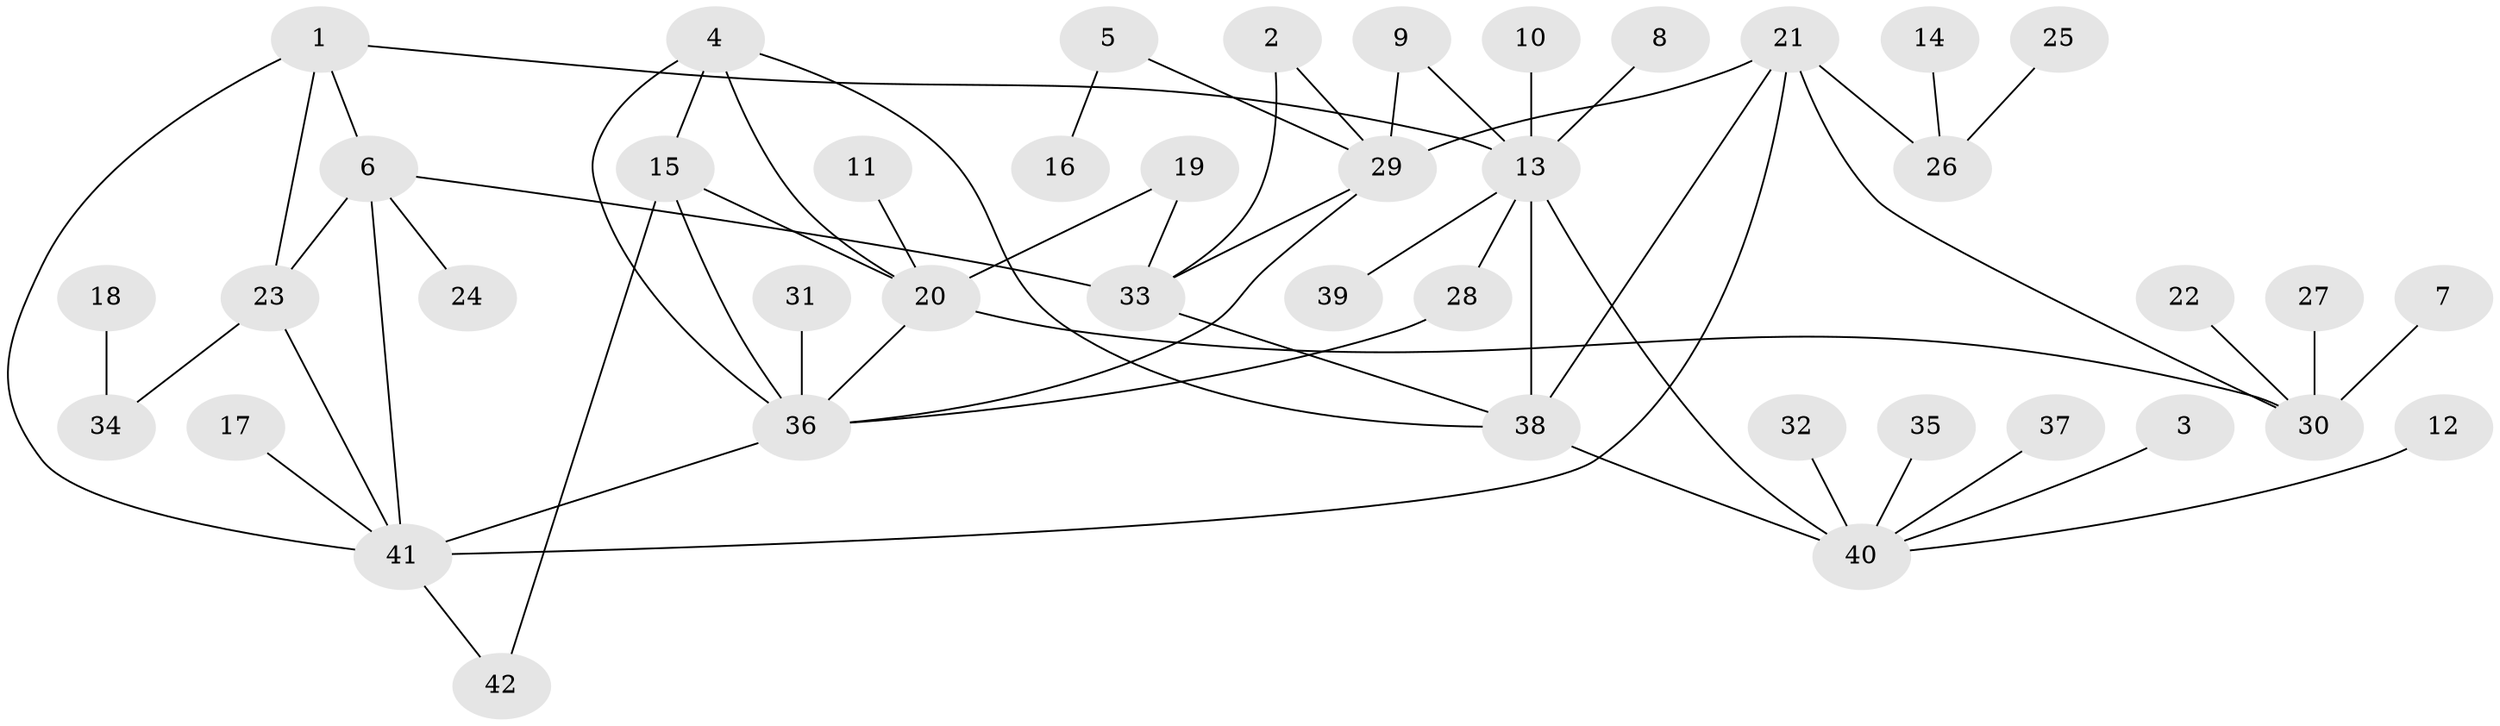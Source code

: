 // original degree distribution, {5: 0.024096385542168676, 8: 0.024096385542168676, 6: 0.060240963855421686, 9: 0.04819277108433735, 4: 0.060240963855421686, 10: 0.012048192771084338, 11: 0.012048192771084338, 3: 0.03614457831325301, 1: 0.5783132530120482, 2: 0.14457831325301204}
// Generated by graph-tools (version 1.1) at 2025/02/03/09/25 03:02:51]
// undirected, 42 vertices, 59 edges
graph export_dot {
graph [start="1"]
  node [color=gray90,style=filled];
  1;
  2;
  3;
  4;
  5;
  6;
  7;
  8;
  9;
  10;
  11;
  12;
  13;
  14;
  15;
  16;
  17;
  18;
  19;
  20;
  21;
  22;
  23;
  24;
  25;
  26;
  27;
  28;
  29;
  30;
  31;
  32;
  33;
  34;
  35;
  36;
  37;
  38;
  39;
  40;
  41;
  42;
  1 -- 6 [weight=1.0];
  1 -- 13 [weight=1.0];
  1 -- 23 [weight=1.0];
  1 -- 41 [weight=1.0];
  2 -- 29 [weight=2.0];
  2 -- 33 [weight=2.0];
  3 -- 40 [weight=1.0];
  4 -- 15 [weight=1.0];
  4 -- 20 [weight=1.0];
  4 -- 36 [weight=1.0];
  4 -- 38 [weight=1.0];
  5 -- 16 [weight=1.0];
  5 -- 29 [weight=1.0];
  6 -- 23 [weight=1.0];
  6 -- 24 [weight=1.0];
  6 -- 33 [weight=1.0];
  6 -- 41 [weight=1.0];
  7 -- 30 [weight=1.0];
  8 -- 13 [weight=1.0];
  9 -- 13 [weight=1.0];
  9 -- 29 [weight=1.0];
  10 -- 13 [weight=1.0];
  11 -- 20 [weight=1.0];
  12 -- 40 [weight=1.0];
  13 -- 28 [weight=1.0];
  13 -- 38 [weight=2.0];
  13 -- 39 [weight=1.0];
  13 -- 40 [weight=1.0];
  14 -- 26 [weight=1.0];
  15 -- 20 [weight=1.0];
  15 -- 36 [weight=1.0];
  15 -- 42 [weight=1.0];
  17 -- 41 [weight=1.0];
  18 -- 34 [weight=1.0];
  19 -- 20 [weight=1.0];
  19 -- 33 [weight=1.0];
  20 -- 30 [weight=1.0];
  20 -- 36 [weight=1.0];
  21 -- 26 [weight=1.0];
  21 -- 29 [weight=1.0];
  21 -- 30 [weight=3.0];
  21 -- 38 [weight=1.0];
  21 -- 41 [weight=1.0];
  22 -- 30 [weight=1.0];
  23 -- 34 [weight=1.0];
  23 -- 41 [weight=1.0];
  25 -- 26 [weight=1.0];
  27 -- 30 [weight=1.0];
  28 -- 36 [weight=1.0];
  29 -- 33 [weight=1.0];
  29 -- 36 [weight=1.0];
  31 -- 36 [weight=1.0];
  32 -- 40 [weight=1.0];
  33 -- 38 [weight=1.0];
  35 -- 40 [weight=1.0];
  36 -- 41 [weight=1.0];
  37 -- 40 [weight=1.0];
  38 -- 40 [weight=2.0];
  41 -- 42 [weight=1.0];
}
